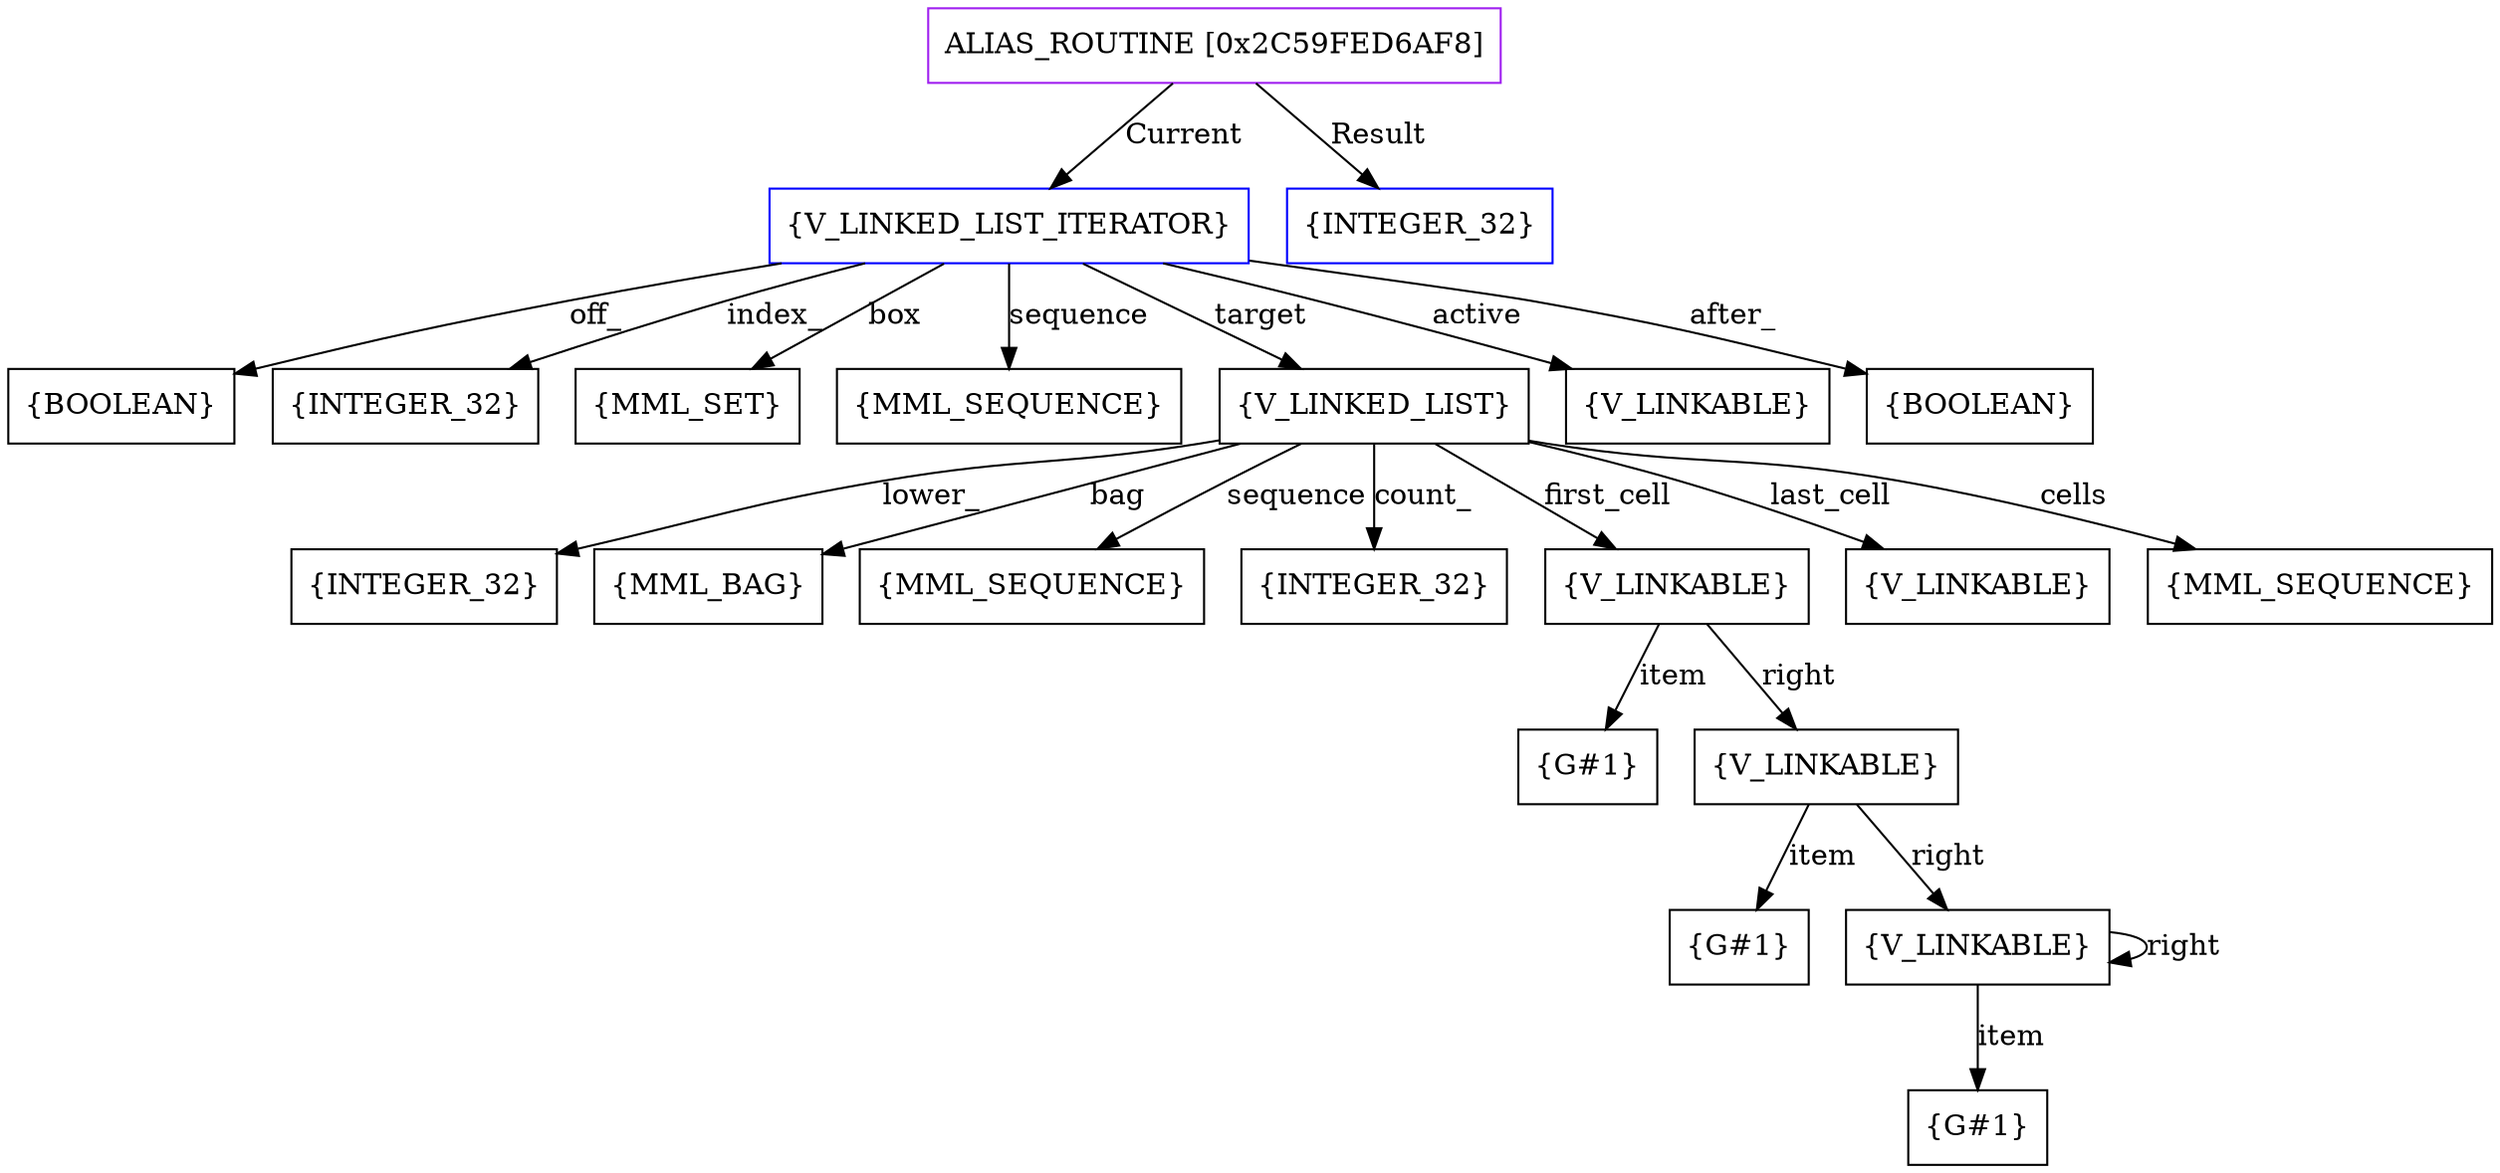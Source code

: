 digraph g {
	node [shape=box]
	b1[color=purple label=<ALIAS_ROUTINE [0x2C59FED6AF8]>]
	b2[color=blue label=<{V_LINKED_LIST_ITERATOR}>]
	b3[label=<{BOOLEAN}>]
	b4[label=<{INTEGER_32}>]
	b5[label=<{MML_SET}>]
	b6[label=<{MML_SEQUENCE}>]
	b7[label=<{V_LINKED_LIST}>]
	b8[label=<{INTEGER_32}>]
	b9[label=<{MML_BAG}>]
	b10[label=<{MML_SEQUENCE}>]
	b11[label=<{INTEGER_32}>]
	b12[label=<{V_LINKABLE}>]
	b13[label=<{G#1}>]
	b14[label=<{V_LINKABLE}>]
	b15[label=<{G#1}>]
	b16[label=<{V_LINKABLE}>]
	b17[label=<{G#1}>]
	b18[label=<{V_LINKABLE}>]
	b19[label=<{MML_SEQUENCE}>]
	b20[label=<{V_LINKABLE}>]
	b21[label=<{BOOLEAN}>]
	b22[color=blue label=<{INTEGER_32}>]
	b1->b2[label=<Current>]
	b2->b3[label=<off_>]
	b2->b4[label=<index_>]
	b2->b5[label=<box>]
	b2->b6[label=<sequence>]
	b2->b7[label=<target>]
	b7->b8[label=<lower_>]
	b7->b9[label=<bag>]
	b7->b10[label=<sequence>]
	b7->b11[label=<count_>]
	b7->b12[label=<first_cell>]
	b12->b13[label=<item>]
	b12->b14[label=<right>]
	b14->b15[label=<item>]
	b14->b16[label=<right>]
	b16->b17[label=<item>]
	b16->b16[label=<right>]
	b7->b18[label=<last_cell>]
	b7->b19[label=<cells>]
	b2->b20[label=<active>]
	b2->b21[label=<after_>]
	b1->b22[label=<Result>]
}
